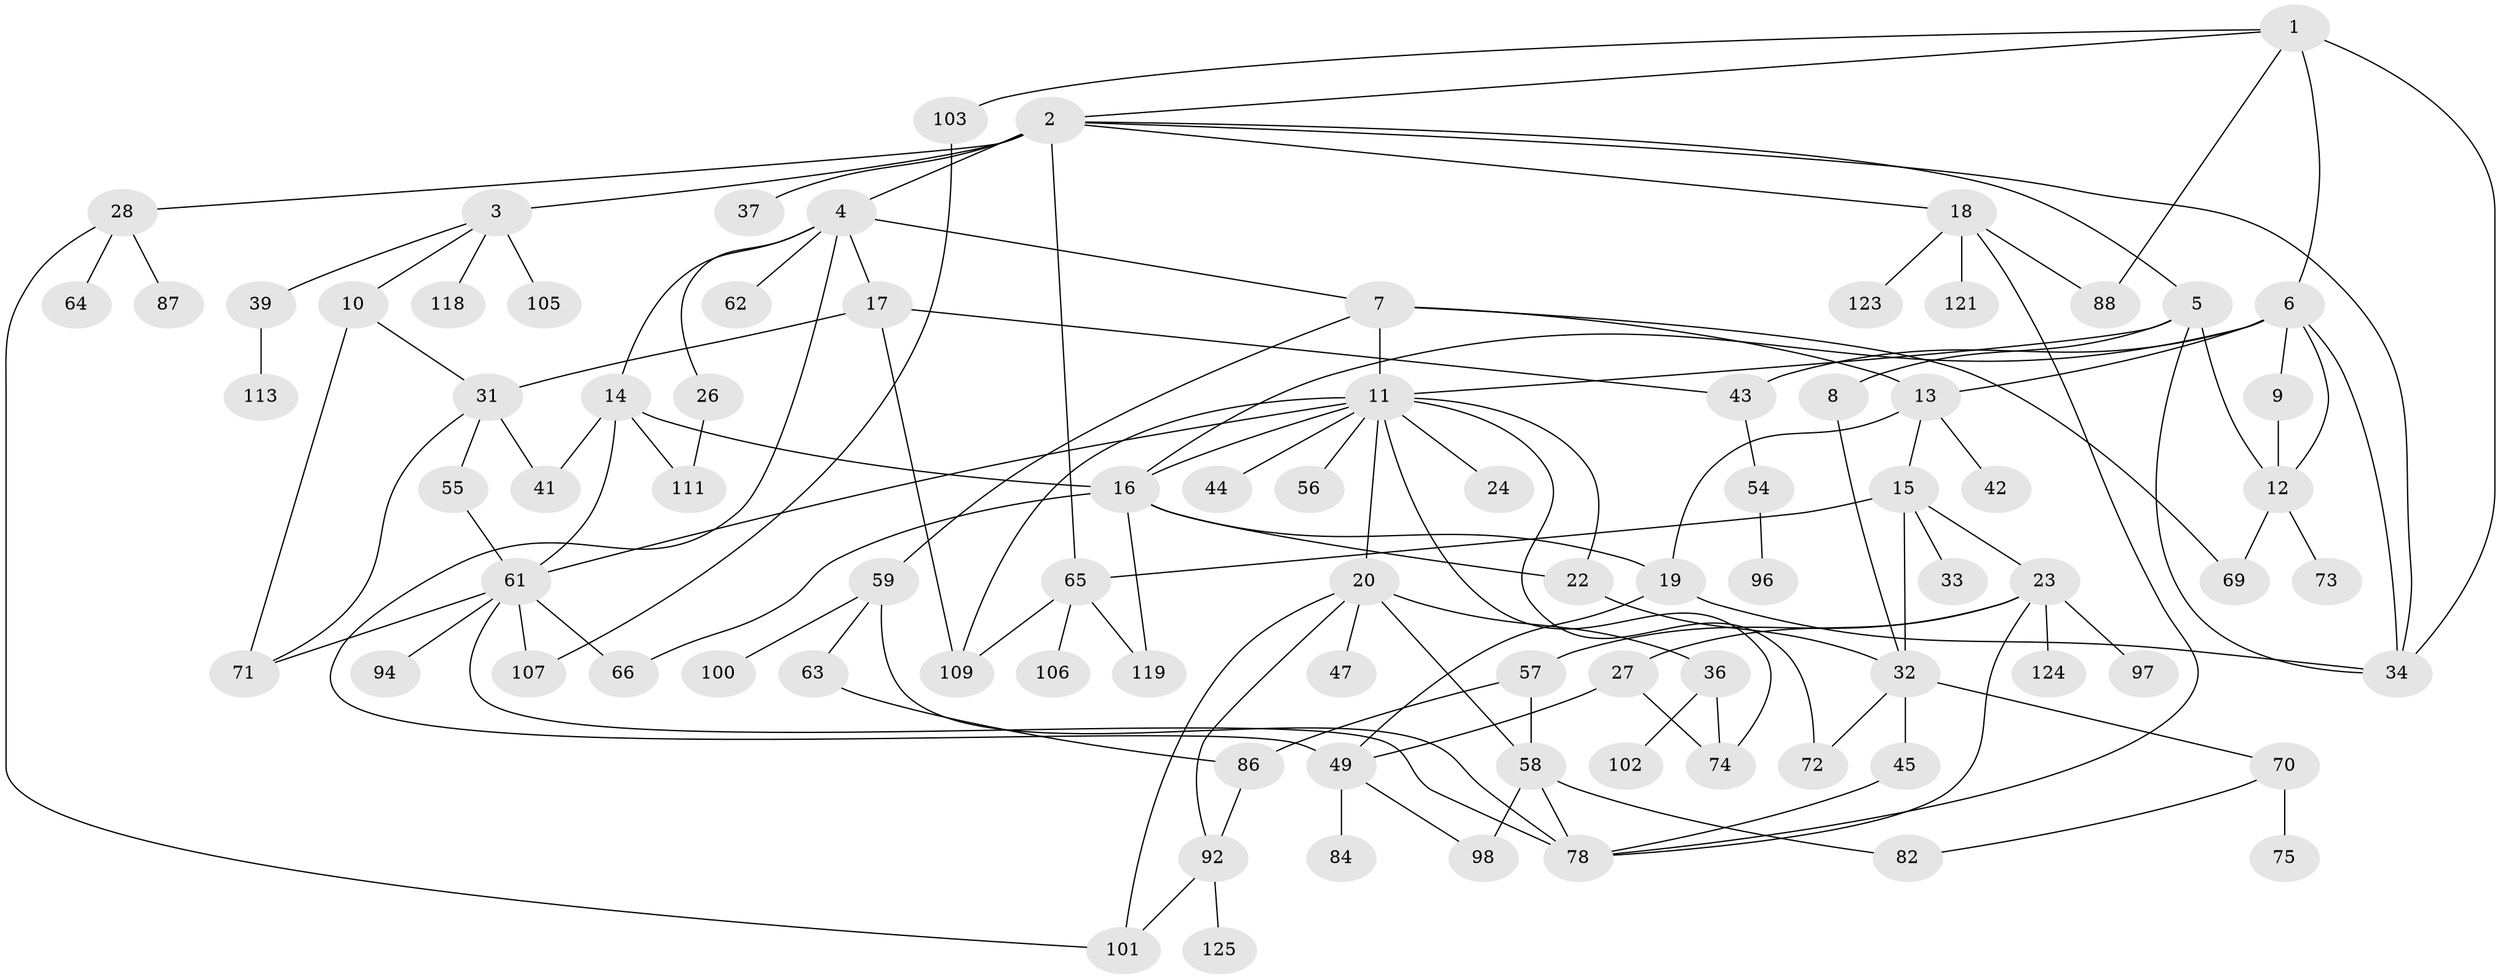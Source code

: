 // original degree distribution, {3: 0.208, 10: 0.008, 5: 0.056, 8: 0.016, 4: 0.152, 7: 0.016, 2: 0.264, 6: 0.032, 1: 0.248}
// Generated by graph-tools (version 1.1) at 2025/10/02/27/25 16:10:52]
// undirected, 86 vertices, 132 edges
graph export_dot {
graph [start="1"]
  node [color=gray90,style=filled];
  1 [super="+48"];
  2 [super="+112"];
  3 [super="+80"];
  4 [super="+35"];
  5 [super="+50"];
  6 [super="+21"];
  7;
  8;
  9;
  10;
  11 [super="+29"];
  12 [super="+67"];
  13 [super="+76"];
  14 [super="+93"];
  15 [super="+95"];
  16 [super="+38"];
  17 [super="+25"];
  18 [super="+115"];
  19 [super="+40"];
  20 [super="+30"];
  22;
  23 [super="+116"];
  24;
  26;
  27 [super="+46"];
  28 [super="+60"];
  31 [super="+53"];
  32 [super="+51"];
  33;
  34 [super="+79"];
  36 [super="+81"];
  37;
  39;
  41 [super="+83"];
  42;
  43 [super="+52"];
  44;
  45;
  47;
  49 [super="+77"];
  54;
  55;
  56;
  57;
  58 [super="+68"];
  59 [super="+85"];
  61 [super="+89"];
  62 [super="+104"];
  63;
  64;
  65 [super="+108"];
  66;
  69;
  70 [super="+110"];
  71;
  72;
  73;
  74;
  75;
  78 [super="+120"];
  82;
  84;
  86 [super="+90"];
  87;
  88 [super="+91"];
  92 [super="+114"];
  94;
  96;
  97;
  98 [super="+99"];
  100;
  101;
  102;
  103;
  105;
  106;
  107;
  109;
  111 [super="+122"];
  113 [super="+117"];
  118;
  119;
  121;
  123;
  124;
  125;
  1 -- 2;
  1 -- 6;
  1 -- 88;
  1 -- 34;
  1 -- 103;
  2 -- 3 [weight=2];
  2 -- 4;
  2 -- 5;
  2 -- 18;
  2 -- 28;
  2 -- 37;
  2 -- 65;
  2 -- 34;
  3 -- 10;
  3 -- 39;
  3 -- 105;
  3 -- 118;
  4 -- 7;
  4 -- 14;
  4 -- 17;
  4 -- 26;
  4 -- 62;
  4 -- 49;
  5 -- 8;
  5 -- 34;
  5 -- 11;
  5 -- 12;
  6 -- 9;
  6 -- 13;
  6 -- 34;
  6 -- 12;
  6 -- 16;
  6 -- 43;
  7 -- 11;
  7 -- 13;
  7 -- 59;
  7 -- 69;
  8 -- 32;
  9 -- 12;
  10 -- 71;
  10 -- 31;
  11 -- 16;
  11 -- 20;
  11 -- 24;
  11 -- 56;
  11 -- 22;
  11 -- 72;
  11 -- 74;
  11 -- 44;
  11 -- 109;
  11 -- 61;
  12 -- 73;
  12 -- 69;
  13 -- 15 [weight=2];
  13 -- 19;
  13 -- 42;
  14 -- 41;
  14 -- 16;
  14 -- 61;
  14 -- 111;
  15 -- 23;
  15 -- 33;
  15 -- 32;
  15 -- 65;
  16 -- 22;
  16 -- 119;
  16 -- 66;
  16 -- 19;
  17 -- 31 [weight=2];
  17 -- 109;
  17 -- 43;
  18 -- 88;
  18 -- 121;
  18 -- 123;
  18 -- 78;
  19 -- 34;
  19 -- 49;
  20 -- 47;
  20 -- 101;
  20 -- 36;
  20 -- 92;
  20 -- 58;
  22 -- 32;
  23 -- 27;
  23 -- 57 [weight=2];
  23 -- 97;
  23 -- 124;
  23 -- 78;
  26 -- 111;
  27 -- 49;
  27 -- 74;
  28 -- 64;
  28 -- 101;
  28 -- 87;
  31 -- 71;
  31 -- 55;
  31 -- 41;
  32 -- 45;
  32 -- 72;
  32 -- 70;
  36 -- 102;
  36 -- 74;
  39 -- 113;
  43 -- 54;
  45 -- 78;
  49 -- 84;
  49 -- 98;
  54 -- 96;
  55 -- 61;
  57 -- 58;
  57 -- 86;
  58 -- 98;
  58 -- 82;
  58 -- 78;
  59 -- 63;
  59 -- 100;
  59 -- 78;
  61 -- 66;
  61 -- 71;
  61 -- 107;
  61 -- 94;
  61 -- 78;
  63 -- 86;
  65 -- 106;
  65 -- 119;
  65 -- 109;
  70 -- 75;
  70 -- 82;
  86 -- 92;
  92 -- 101;
  92 -- 125;
  103 -- 107;
}
